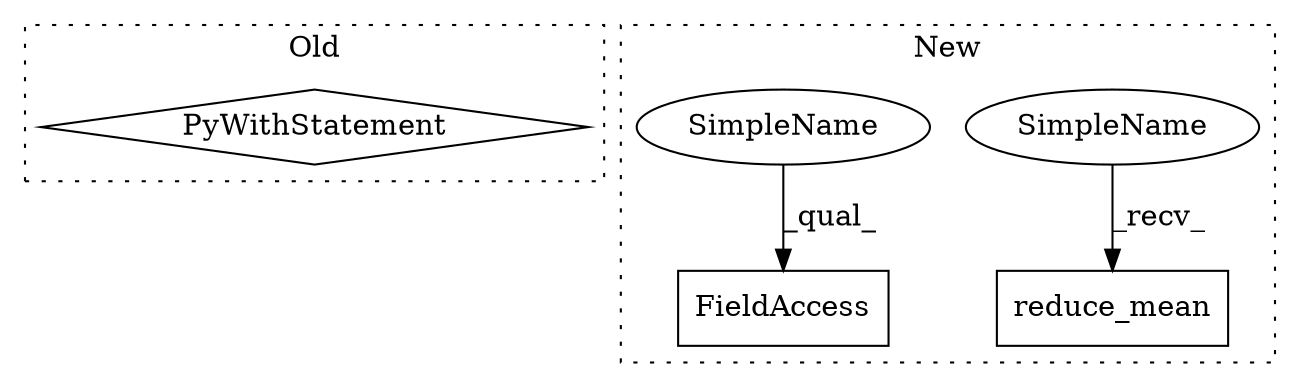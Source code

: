digraph G {
subgraph cluster0 {
1 [label="PyWithStatement" a="104" s="706,743" l="10,2" shape="diamond"];
label = "Old";
style="dotted";
}
subgraph cluster1 {
2 [label="reduce_mean" a="32" s="984,1070" l="12,1" shape="box"];
3 [label="FieldAccess" a="22" s="996" l="13" shape="box"];
4 [label="SimpleName" a="42" s="973" l="10" shape="ellipse"];
5 [label="SimpleName" a="42" s="996" l="10" shape="ellipse"];
label = "New";
style="dotted";
}
4 -> 2 [label="_recv_"];
5 -> 3 [label="_qual_"];
}